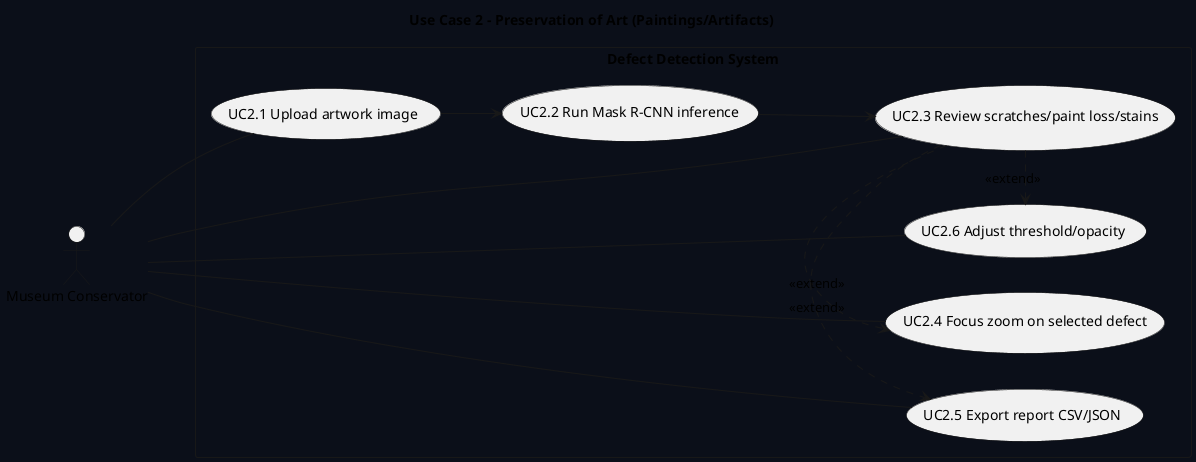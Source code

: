 @startuml
skinparam backgroundColor #0b0f19
left to right direction
title Use Case 2 – Preservation of Art (Paintings/Artifacts)

actor "Museum Conservator" as CONS
rectangle "Defect Detection System" {
  (UC2.1 Upload artwork image) as B1
  (UC2.2 Run Mask R-CNN inference) as B2
  (UC2.3 Review scratches/paint loss/stains) as B3
  (UC2.4 Focus zoom on selected defect) as B4
  (UC2.5 Export report CSV/JSON) as B5
  (UC2.6 Adjust threshold/opacity) as B6
}

CONS -- B1
CONS -- B3
CONS -- B4
CONS -- B5
CONS -- B6
B1 --> B2
B2 --> B3
B3 .> B6 : <<extend>>
B3 .> B4 : <<extend>>
B3 .> B5 : <<extend>>
@enduml
